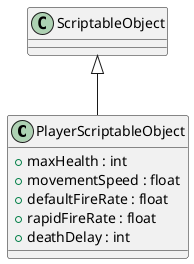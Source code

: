 @startuml
class PlayerScriptableObject {
    + maxHealth : int
    + movementSpeed : float
    + defaultFireRate : float
    + rapidFireRate : float
    + deathDelay : int
}
ScriptableObject <|-- PlayerScriptableObject
@enduml
